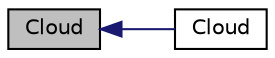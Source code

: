 digraph "Cloud"
{
  bgcolor="transparent";
  edge [fontname="Helvetica",fontsize="10",labelfontname="Helvetica",labelfontsize="10"];
  node [fontname="Helvetica",fontsize="10",shape=record];
  rankdir="LR";
  Node1 [label="Cloud",height=0.2,width=0.4,color="black", fillcolor="grey75", style="filled", fontcolor="black"];
  Node1 -> Node2 [dir="back",color="midnightblue",fontsize="10",style="solid",fontname="Helvetica"];
  Node2 [label="Cloud",height=0.2,width=0.4,color="black",URL="$a00275.html#ad6805f2c7c3af03efaec36866d2c1bed",tooltip="Construct from mesh by reading from file. "];
}
